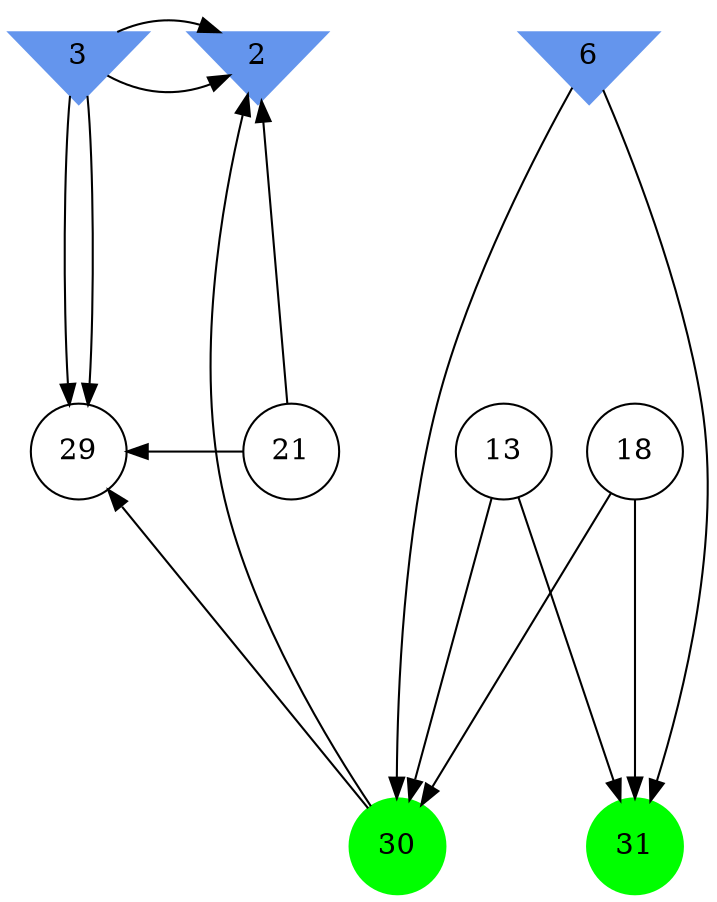 digraph brain {
	ranksep=2.0;
	2 [shape=invtriangle,style=filled,color=cornflowerblue];
	3 [shape=invtriangle,style=filled,color=cornflowerblue];
	6 [shape=invtriangle,style=filled,color=cornflowerblue];
	13 [shape=circle,color=black];
	18 [shape=circle,color=black];
	21 [shape=circle,color=black];
	29 [shape=circle,color=black];
	30 [shape=circle,style=filled,color=green];
	31 [shape=circle,style=filled,color=green];
	3	->	2;
	3	->	29;
	3	->	2;
	3	->	29;
	21	->	2;
	21	->	29;
	30	->	2;
	30	->	29;
	6	->	31;
	6	->	30;
	13	->	31;
	13	->	30;
	18	->	31;
	18	->	30;
	{ rank=same; 2; 3; 6; }
	{ rank=same; 13; 18; 21; 29; }
	{ rank=same; 30; 31; }
}
